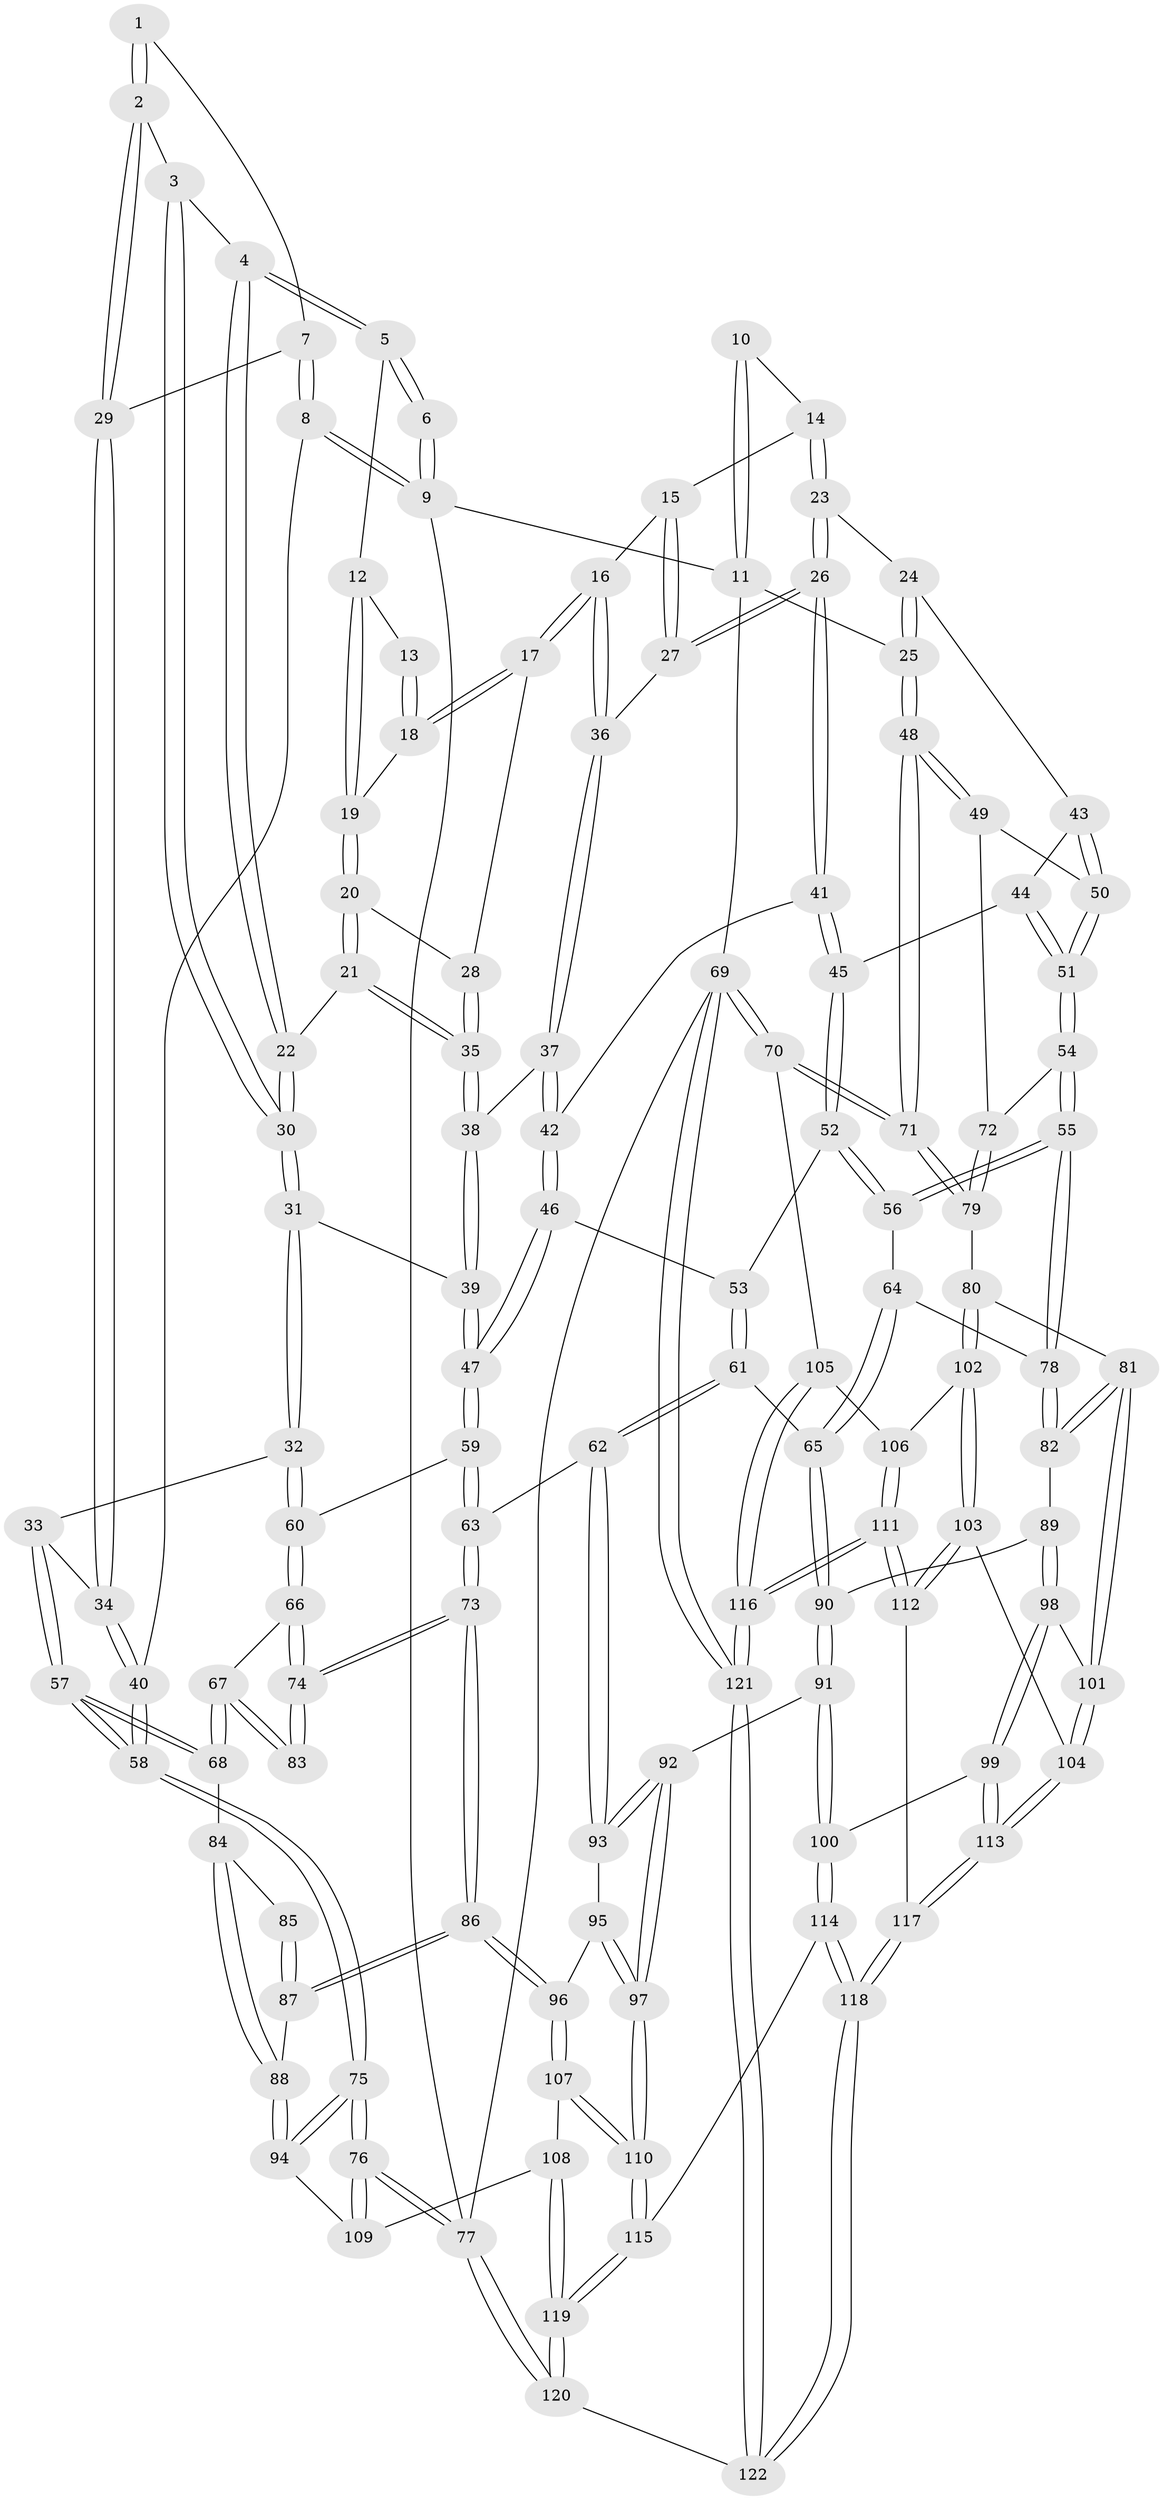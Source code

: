 // Generated by graph-tools (version 1.1) at 2025/11/02/27/25 16:11:54]
// undirected, 122 vertices, 302 edges
graph export_dot {
graph [start="1"]
  node [color=gray90,style=filled];
  1 [pos="+0.0459547763898797+0"];
  2 [pos="+0.14254617015898943+0.08854351826057551"];
  3 [pos="+0.15864397648320816+0.08421776742862715"];
  4 [pos="+0.2684590536229571+0"];
  5 [pos="+0.34199659628898693+0"];
  6 [pos="+0+0"];
  7 [pos="+0.0441625603249153+0.08382709581958137"];
  8 [pos="+0+0"];
  9 [pos="+0+0"];
  10 [pos="+0.6241702712885457+0"];
  11 [pos="+1+0"];
  12 [pos="+0.3651335087267413+0"];
  13 [pos="+0.5889770075407798+0"];
  14 [pos="+0.6433747586386153+0"];
  15 [pos="+0.5992967542559554+0.0592471974166094"];
  16 [pos="+0.5446547635060958+0.13860812070484735"];
  17 [pos="+0.5404284364952405+0.13579542091268598"];
  18 [pos="+0.521233008544156+0.07952517320678205"];
  19 [pos="+0.4190923904968632+0.04320293972613304"];
  20 [pos="+0.41903456865335614+0.053130476911603816"];
  21 [pos="+0.3269729484178994+0.146803271184831"];
  22 [pos="+0.2942459465405619+0.14535162765455714"];
  23 [pos="+0.7359745958761849+0.1573099768767832"];
  24 [pos="+0.9088350720881646+0.14122347470006533"];
  25 [pos="+1+0"];
  26 [pos="+0.6836273961398192+0.20309644950472988"];
  27 [pos="+0.6789896270880127+0.20088585931834677"];
  28 [pos="+0.4460583153026577+0.12493558018443567"];
  29 [pos="+0.08414855230805772+0.1519928703896071"];
  30 [pos="+0.2611457743639046+0.18350449639755884"];
  31 [pos="+0.2222581254677623+0.2845455326025161"];
  32 [pos="+0.1699884136623575+0.31491243130686164"];
  33 [pos="+0.06954009128319671+0.2460864233578867"];
  34 [pos="+0.06102454765362817+0.23949757092358293"];
  35 [pos="+0.411041089529016+0.19097757063035442"];
  36 [pos="+0.5542167910229538+0.15780054841360855"];
  37 [pos="+0.4801890675432145+0.2657611566040535"];
  38 [pos="+0.42754274407012305+0.2510046499274134"];
  39 [pos="+0.3513758349961318+0.30060230879478383"];
  40 [pos="+0+0.243065979470836"];
  41 [pos="+0.6720211441236069+0.27747532124036806"];
  42 [pos="+0.5053681192322196+0.2965155816143662"];
  43 [pos="+0.8687025867828476+0.28146109004586256"];
  44 [pos="+0.7876480859840782+0.3249504228304636"];
  45 [pos="+0.6729224536939651+0.27986353042740464"];
  46 [pos="+0.5055637794734185+0.3445987452796618"];
  47 [pos="+0.399455680554972+0.4278071166942329"];
  48 [pos="+1+0.32626476529359616"];
  49 [pos="+0.9576051356088674+0.4020882389913821"];
  50 [pos="+0.9089459637045317+0.3808072117888068"];
  51 [pos="+0.7962172035199119+0.4409694587412156"];
  52 [pos="+0.6589584822793773+0.38861325230454924"];
  53 [pos="+0.5477686903304834+0.398450308690598"];
  54 [pos="+0.7901789186732507+0.45040609247126545"];
  55 [pos="+0.7474026432167902+0.4819839424816199"];
  56 [pos="+0.6612809408321352+0.39315067288044775"];
  57 [pos="+0+0.524067529061617"];
  58 [pos="+0+0.5905905917023386"];
  59 [pos="+0.398690704493333+0.431966445894958"];
  60 [pos="+0.1700804003920877+0.37328027596333013"];
  61 [pos="+0.5121969409347703+0.5232957751848681"];
  62 [pos="+0.464398609473096+0.5334491529710923"];
  63 [pos="+0.4052194728284781+0.49890765439954127"];
  64 [pos="+0.5772649628062683+0.505831814041102"];
  65 [pos="+0.5272404587403849+0.5279021273008655"];
  66 [pos="+0.168752672370908+0.3813650732921389"];
  67 [pos="+0.022685279088272434+0.49722727969683267"];
  68 [pos="+0+0.509845721478512"];
  69 [pos="+1+1"];
  70 [pos="+1+0.682488406540548"];
  71 [pos="+1+0.6386934038310159"];
  72 [pos="+0.929424791731096+0.5110621968777485"];
  73 [pos="+0.2622771702802369+0.5521352758953001"];
  74 [pos="+0.2502980618678789+0.5416043017600097"];
  75 [pos="+0+0.6206267218123138"];
  76 [pos="+0+0.8823140876156129"];
  77 [pos="+0+1"];
  78 [pos="+0.7424014519018226+0.5103850836268636"];
  79 [pos="+0.9328642178152776+0.5248172162954"];
  80 [pos="+0.8526897970764925+0.6204614670171072"];
  81 [pos="+0.7839306385642596+0.5851811819723379"];
  82 [pos="+0.744671384643752+0.5363398428009034"];
  83 [pos="+0.16178021929205816+0.5641001447807967"];
  84 [pos="+0.11027793984276654+0.5910077513216802"];
  85 [pos="+0.15079066279468267+0.5727775105970295"];
  86 [pos="+0.26323245038604004+0.6367662009871901"];
  87 [pos="+0.13269341411525037+0.6510652291636592"];
  88 [pos="+0.09856858459058396+0.6633078153582616"];
  89 [pos="+0.6354795207638397+0.6107407417314097"];
  90 [pos="+0.5811235999087061+0.5838550207302127"];
  91 [pos="+0.5134704696785188+0.7207154033491164"];
  92 [pos="+0.4900998589153181+0.7177347473341038"];
  93 [pos="+0.4565451451909628+0.5966748611845831"];
  94 [pos="+0.07252221084813813+0.6870447544224738"];
  95 [pos="+0.37818884402010233+0.6462117284659776"];
  96 [pos="+0.2638144831532217+0.6384785535238562"];
  97 [pos="+0.42553974270408884+0.7617338959815342"];
  98 [pos="+0.6414965707916775+0.7152952746527141"];
  99 [pos="+0.6140100928386923+0.7483127940458237"];
  100 [pos="+0.5975837458652573+0.7538531196789094"];
  101 [pos="+0.7116410395238169+0.7065588545392852"];
  102 [pos="+0.8802925569954881+0.6771589369226514"];
  103 [pos="+0.8150278456487042+0.7487665267348257"];
  104 [pos="+0.7762796491488045+0.7479626828048853"];
  105 [pos="+0.9848926890776708+0.7066385371813666"];
  106 [pos="+0.9183813469110955+0.6914896737427123"];
  107 [pos="+0.26520556853657895+0.7343176606671313"];
  108 [pos="+0.15319029558739317+0.7911844705356649"];
  109 [pos="+0.15273680932427966+0.7909067064943205"];
  110 [pos="+0.37433672876169927+0.8159359325262121"];
  111 [pos="+0.8693573209120647+0.9009360603198938"];
  112 [pos="+0.845759076028177+0.8877597388832872"];
  113 [pos="+0.7073704184474611+0.8374078652374627"];
  114 [pos="+0.5258838029283398+1"];
  115 [pos="+0.3790385793336941+0.850063826831362"];
  116 [pos="+0.8920353478306392+0.917372758076656"];
  117 [pos="+0.7250441385595308+0.8940560775141763"];
  118 [pos="+0.5584330054173339+1"];
  119 [pos="+0.14797339472170215+1"];
  120 [pos="+0+1"];
  121 [pos="+1+1"];
  122 [pos="+0.5593937842034055+1"];
  1 -- 2;
  1 -- 2;
  1 -- 7;
  2 -- 3;
  2 -- 29;
  2 -- 29;
  3 -- 4;
  3 -- 30;
  3 -- 30;
  4 -- 5;
  4 -- 5;
  4 -- 22;
  4 -- 22;
  5 -- 6;
  5 -- 6;
  5 -- 12;
  6 -- 9;
  6 -- 9;
  7 -- 8;
  7 -- 8;
  7 -- 29;
  8 -- 9;
  8 -- 9;
  8 -- 40;
  9 -- 11;
  9 -- 77;
  10 -- 11;
  10 -- 11;
  10 -- 14;
  11 -- 25;
  11 -- 69;
  12 -- 13;
  12 -- 19;
  12 -- 19;
  13 -- 18;
  13 -- 18;
  14 -- 15;
  14 -- 23;
  14 -- 23;
  15 -- 16;
  15 -- 27;
  15 -- 27;
  16 -- 17;
  16 -- 17;
  16 -- 36;
  16 -- 36;
  17 -- 18;
  17 -- 18;
  17 -- 28;
  18 -- 19;
  19 -- 20;
  19 -- 20;
  20 -- 21;
  20 -- 21;
  20 -- 28;
  21 -- 22;
  21 -- 35;
  21 -- 35;
  22 -- 30;
  22 -- 30;
  23 -- 24;
  23 -- 26;
  23 -- 26;
  24 -- 25;
  24 -- 25;
  24 -- 43;
  25 -- 48;
  25 -- 48;
  26 -- 27;
  26 -- 27;
  26 -- 41;
  26 -- 41;
  27 -- 36;
  28 -- 35;
  28 -- 35;
  29 -- 34;
  29 -- 34;
  30 -- 31;
  30 -- 31;
  31 -- 32;
  31 -- 32;
  31 -- 39;
  32 -- 33;
  32 -- 60;
  32 -- 60;
  33 -- 34;
  33 -- 57;
  33 -- 57;
  34 -- 40;
  34 -- 40;
  35 -- 38;
  35 -- 38;
  36 -- 37;
  36 -- 37;
  37 -- 38;
  37 -- 42;
  37 -- 42;
  38 -- 39;
  38 -- 39;
  39 -- 47;
  39 -- 47;
  40 -- 58;
  40 -- 58;
  41 -- 42;
  41 -- 45;
  41 -- 45;
  42 -- 46;
  42 -- 46;
  43 -- 44;
  43 -- 50;
  43 -- 50;
  44 -- 45;
  44 -- 51;
  44 -- 51;
  45 -- 52;
  45 -- 52;
  46 -- 47;
  46 -- 47;
  46 -- 53;
  47 -- 59;
  47 -- 59;
  48 -- 49;
  48 -- 49;
  48 -- 71;
  48 -- 71;
  49 -- 50;
  49 -- 72;
  50 -- 51;
  50 -- 51;
  51 -- 54;
  51 -- 54;
  52 -- 53;
  52 -- 56;
  52 -- 56;
  53 -- 61;
  53 -- 61;
  54 -- 55;
  54 -- 55;
  54 -- 72;
  55 -- 56;
  55 -- 56;
  55 -- 78;
  55 -- 78;
  56 -- 64;
  57 -- 58;
  57 -- 58;
  57 -- 68;
  57 -- 68;
  58 -- 75;
  58 -- 75;
  59 -- 60;
  59 -- 63;
  59 -- 63;
  60 -- 66;
  60 -- 66;
  61 -- 62;
  61 -- 62;
  61 -- 65;
  62 -- 63;
  62 -- 93;
  62 -- 93;
  63 -- 73;
  63 -- 73;
  64 -- 65;
  64 -- 65;
  64 -- 78;
  65 -- 90;
  65 -- 90;
  66 -- 67;
  66 -- 74;
  66 -- 74;
  67 -- 68;
  67 -- 68;
  67 -- 83;
  67 -- 83;
  68 -- 84;
  69 -- 70;
  69 -- 70;
  69 -- 121;
  69 -- 121;
  69 -- 77;
  70 -- 71;
  70 -- 71;
  70 -- 105;
  71 -- 79;
  71 -- 79;
  72 -- 79;
  72 -- 79;
  73 -- 74;
  73 -- 74;
  73 -- 86;
  73 -- 86;
  74 -- 83;
  74 -- 83;
  75 -- 76;
  75 -- 76;
  75 -- 94;
  75 -- 94;
  76 -- 77;
  76 -- 77;
  76 -- 109;
  76 -- 109;
  77 -- 120;
  77 -- 120;
  78 -- 82;
  78 -- 82;
  79 -- 80;
  80 -- 81;
  80 -- 102;
  80 -- 102;
  81 -- 82;
  81 -- 82;
  81 -- 101;
  81 -- 101;
  82 -- 89;
  84 -- 85;
  84 -- 88;
  84 -- 88;
  85 -- 87;
  85 -- 87;
  86 -- 87;
  86 -- 87;
  86 -- 96;
  86 -- 96;
  87 -- 88;
  88 -- 94;
  88 -- 94;
  89 -- 90;
  89 -- 98;
  89 -- 98;
  90 -- 91;
  90 -- 91;
  91 -- 92;
  91 -- 100;
  91 -- 100;
  92 -- 93;
  92 -- 93;
  92 -- 97;
  92 -- 97;
  93 -- 95;
  94 -- 109;
  95 -- 96;
  95 -- 97;
  95 -- 97;
  96 -- 107;
  96 -- 107;
  97 -- 110;
  97 -- 110;
  98 -- 99;
  98 -- 99;
  98 -- 101;
  99 -- 100;
  99 -- 113;
  99 -- 113;
  100 -- 114;
  100 -- 114;
  101 -- 104;
  101 -- 104;
  102 -- 103;
  102 -- 103;
  102 -- 106;
  103 -- 104;
  103 -- 112;
  103 -- 112;
  104 -- 113;
  104 -- 113;
  105 -- 106;
  105 -- 116;
  105 -- 116;
  106 -- 111;
  106 -- 111;
  107 -- 108;
  107 -- 110;
  107 -- 110;
  108 -- 109;
  108 -- 119;
  108 -- 119;
  110 -- 115;
  110 -- 115;
  111 -- 112;
  111 -- 112;
  111 -- 116;
  111 -- 116;
  112 -- 117;
  113 -- 117;
  113 -- 117;
  114 -- 115;
  114 -- 118;
  114 -- 118;
  115 -- 119;
  115 -- 119;
  116 -- 121;
  116 -- 121;
  117 -- 118;
  117 -- 118;
  118 -- 122;
  118 -- 122;
  119 -- 120;
  119 -- 120;
  120 -- 122;
  121 -- 122;
  121 -- 122;
}
